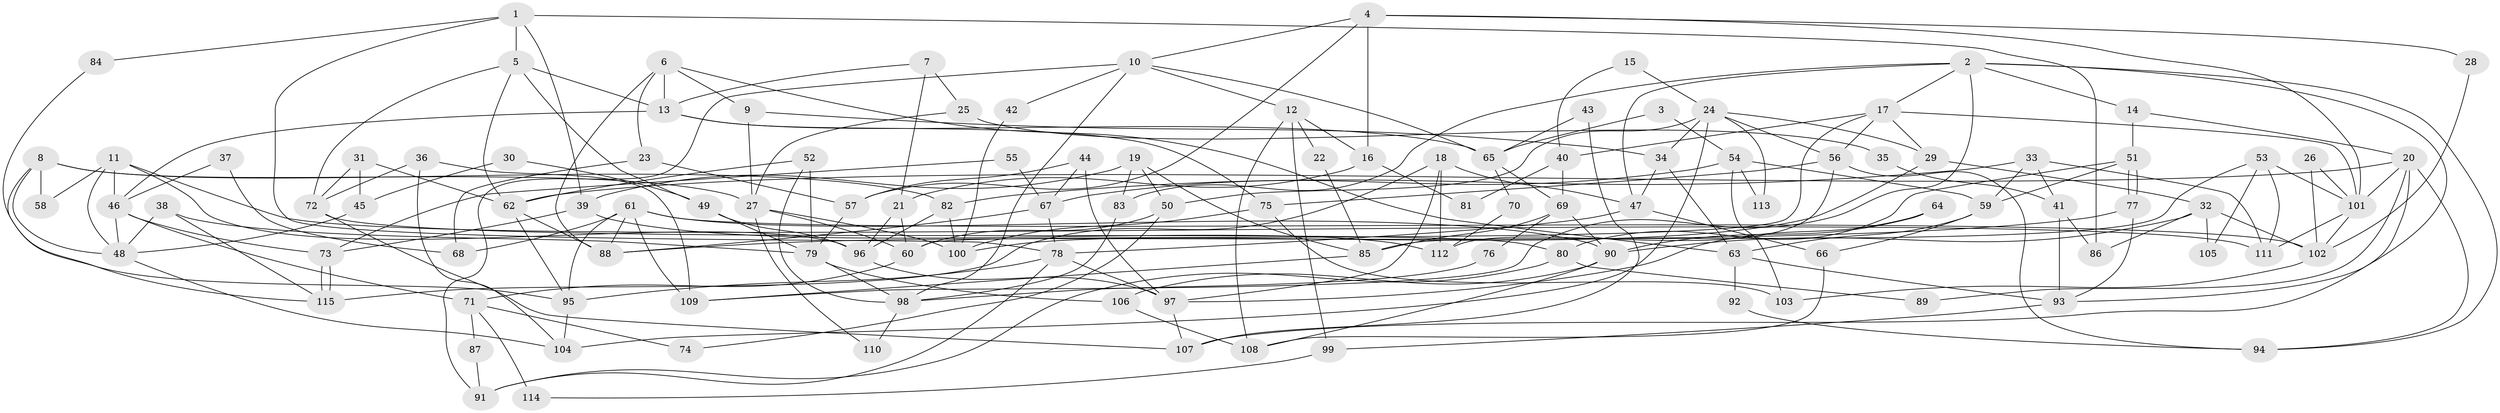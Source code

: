 // Generated by graph-tools (version 1.1) at 2025/36/03/09/25 02:36:00]
// undirected, 115 vertices, 230 edges
graph export_dot {
graph [start="1"]
  node [color=gray90,style=filled];
  1;
  2;
  3;
  4;
  5;
  6;
  7;
  8;
  9;
  10;
  11;
  12;
  13;
  14;
  15;
  16;
  17;
  18;
  19;
  20;
  21;
  22;
  23;
  24;
  25;
  26;
  27;
  28;
  29;
  30;
  31;
  32;
  33;
  34;
  35;
  36;
  37;
  38;
  39;
  40;
  41;
  42;
  43;
  44;
  45;
  46;
  47;
  48;
  49;
  50;
  51;
  52;
  53;
  54;
  55;
  56;
  57;
  58;
  59;
  60;
  61;
  62;
  63;
  64;
  65;
  66;
  67;
  68;
  69;
  70;
  71;
  72;
  73;
  74;
  75;
  76;
  77;
  78;
  79;
  80;
  81;
  82;
  83;
  84;
  85;
  86;
  87;
  88;
  89;
  90;
  91;
  92;
  93;
  94;
  95;
  96;
  97;
  98;
  99;
  100;
  101;
  102;
  103;
  104;
  105;
  106;
  107;
  108;
  109;
  110;
  111;
  112;
  113;
  114;
  115;
  1 -- 78;
  1 -- 5;
  1 -- 39;
  1 -- 84;
  1 -- 86;
  2 -- 47;
  2 -- 14;
  2 -- 17;
  2 -- 83;
  2 -- 93;
  2 -- 94;
  2 -- 109;
  3 -- 54;
  3 -- 65;
  4 -- 57;
  4 -- 101;
  4 -- 10;
  4 -- 16;
  4 -- 28;
  5 -- 49;
  5 -- 62;
  5 -- 13;
  5 -- 72;
  6 -- 9;
  6 -- 63;
  6 -- 13;
  6 -- 23;
  6 -- 88;
  7 -- 21;
  7 -- 13;
  7 -- 25;
  8 -- 115;
  8 -- 48;
  8 -- 27;
  8 -- 58;
  8 -- 82;
  9 -- 34;
  9 -- 27;
  10 -- 98;
  10 -- 12;
  10 -- 42;
  10 -- 65;
  10 -- 91;
  11 -- 111;
  11 -- 46;
  11 -- 48;
  11 -- 58;
  11 -- 96;
  12 -- 108;
  12 -- 16;
  12 -- 22;
  12 -- 99;
  13 -- 46;
  13 -- 65;
  13 -- 75;
  14 -- 20;
  14 -- 51;
  15 -- 40;
  15 -- 24;
  16 -- 21;
  16 -- 81;
  17 -- 101;
  17 -- 29;
  17 -- 40;
  17 -- 56;
  17 -- 60;
  18 -- 97;
  18 -- 112;
  18 -- 47;
  18 -- 115;
  19 -- 85;
  19 -- 50;
  19 -- 39;
  19 -- 83;
  20 -- 62;
  20 -- 94;
  20 -- 89;
  20 -- 101;
  20 -- 107;
  21 -- 96;
  21 -- 60;
  22 -- 85;
  23 -- 57;
  23 -- 68;
  24 -- 104;
  24 -- 29;
  24 -- 34;
  24 -- 50;
  24 -- 56;
  24 -- 113;
  25 -- 27;
  25 -- 35;
  26 -- 101;
  26 -- 102;
  27 -- 60;
  27 -- 100;
  27 -- 110;
  28 -- 102;
  29 -- 100;
  29 -- 32;
  30 -- 45;
  30 -- 49;
  31 -- 62;
  31 -- 72;
  31 -- 45;
  32 -- 86;
  32 -- 90;
  32 -- 102;
  32 -- 105;
  33 -- 59;
  33 -- 82;
  33 -- 41;
  33 -- 111;
  34 -- 47;
  34 -- 63;
  35 -- 41;
  36 -- 72;
  36 -- 109;
  36 -- 104;
  37 -- 68;
  37 -- 46;
  38 -- 48;
  38 -- 115;
  38 -- 79;
  39 -- 73;
  39 -- 112;
  40 -- 69;
  40 -- 81;
  41 -- 93;
  41 -- 86;
  42 -- 100;
  43 -- 65;
  43 -- 107;
  44 -- 97;
  44 -- 67;
  44 -- 57;
  45 -- 48;
  46 -- 73;
  46 -- 48;
  46 -- 71;
  47 -- 78;
  47 -- 66;
  48 -- 104;
  49 -- 96;
  49 -- 79;
  50 -- 60;
  50 -- 74;
  51 -- 59;
  51 -- 77;
  51 -- 77;
  51 -- 80;
  52 -- 62;
  52 -- 98;
  52 -- 79;
  53 -- 85;
  53 -- 111;
  53 -- 101;
  53 -- 105;
  54 -- 67;
  54 -- 103;
  54 -- 59;
  54 -- 113;
  55 -- 67;
  55 -- 73;
  56 -- 75;
  56 -- 94;
  56 -- 112;
  57 -- 79;
  59 -- 66;
  59 -- 63;
  60 -- 71;
  61 -- 88;
  61 -- 102;
  61 -- 68;
  61 -- 90;
  61 -- 95;
  61 -- 109;
  62 -- 95;
  62 -- 88;
  63 -- 92;
  63 -- 93;
  64 -- 97;
  64 -- 90;
  65 -- 69;
  65 -- 70;
  66 -- 108;
  67 -- 78;
  67 -- 88;
  69 -- 90;
  69 -- 76;
  69 -- 85;
  70 -- 112;
  71 -- 74;
  71 -- 87;
  71 -- 114;
  72 -- 80;
  72 -- 107;
  73 -- 115;
  73 -- 115;
  75 -- 100;
  75 -- 103;
  76 -- 98;
  77 -- 93;
  77 -- 88;
  78 -- 95;
  78 -- 97;
  78 -- 91;
  79 -- 98;
  79 -- 106;
  80 -- 91;
  80 -- 89;
  82 -- 100;
  82 -- 96;
  83 -- 98;
  84 -- 95;
  85 -- 109;
  87 -- 91;
  90 -- 106;
  90 -- 108;
  92 -- 94;
  93 -- 99;
  95 -- 104;
  96 -- 97;
  97 -- 107;
  98 -- 110;
  99 -- 114;
  101 -- 102;
  101 -- 111;
  102 -- 103;
  106 -- 108;
}
